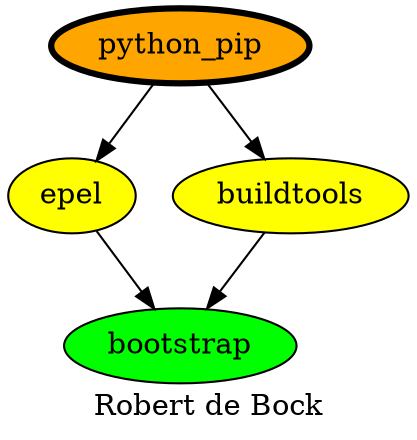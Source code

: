 digraph PhiloDilemma {
  label = "Robert de Bock" ;
  overlap=false
  {
    bootstrap [fillcolor=green style=filled]
    epel [fillcolor=yellow style=filled]
    buildtools [fillcolor=yellow style=filled]
    "python_pip" [fillcolor=orange style=filled penwidth=3]
  }
  {buildtools epel} -> bootstrap
  "python_pip" -> {buildtools epel}
}
